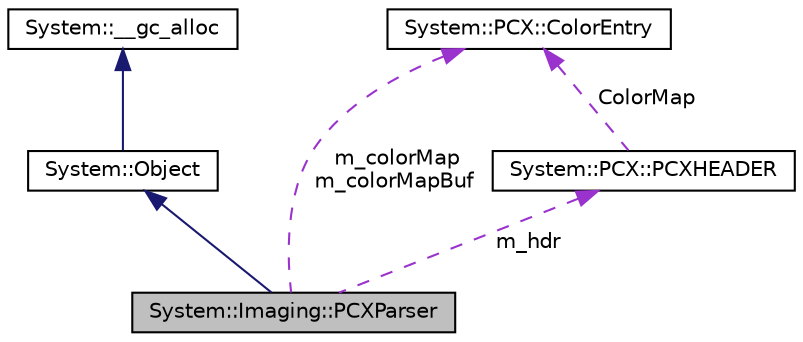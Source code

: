 digraph G
{
  edge [fontname="Helvetica",fontsize="10",labelfontname="Helvetica",labelfontsize="10"];
  node [fontname="Helvetica",fontsize="10",shape=record];
  Node1 [label="System::Imaging::PCXParser",height=0.2,width=0.4,color="black", fillcolor="grey75", style="filled" fontcolor="black"];
  Node2 -> Node1 [dir="back",color="midnightblue",fontsize="10",style="solid",fontname="Helvetica"];
  Node2 [label="System::Object",height=0.2,width=0.4,color="black", fillcolor="white", style="filled",URL="$class_system_1_1_object.html"];
  Node3 -> Node2 [dir="back",color="midnightblue",fontsize="10",style="solid",fontname="Helvetica"];
  Node3 [label="System::__gc_alloc",height=0.2,width=0.4,color="black", fillcolor="white", style="filled",URL="$class_system_1_1____gc__alloc.html"];
  Node4 -> Node1 [dir="back",color="darkorchid3",fontsize="10",style="dashed",label=" m_hdr" ,fontname="Helvetica"];
  Node4 [label="System::PCX::PCXHEADER",height=0.2,width=0.4,color="black", fillcolor="white", style="filled",URL="$struct_system_1_1_p_c_x_1_1_p_c_x_h_e_a_d_e_r.html"];
  Node5 -> Node4 [dir="back",color="darkorchid3",fontsize="10",style="dashed",label=" ColorMap" ,fontname="Helvetica"];
  Node5 [label="System::PCX::ColorEntry",height=0.2,width=0.4,color="black", fillcolor="white", style="filled",URL="$struct_system_1_1_p_c_x_1_1_color_entry.html"];
  Node5 -> Node1 [dir="back",color="darkorchid3",fontsize="10",style="dashed",label=" m_colorMap\nm_colorMapBuf" ,fontname="Helvetica"];
}
